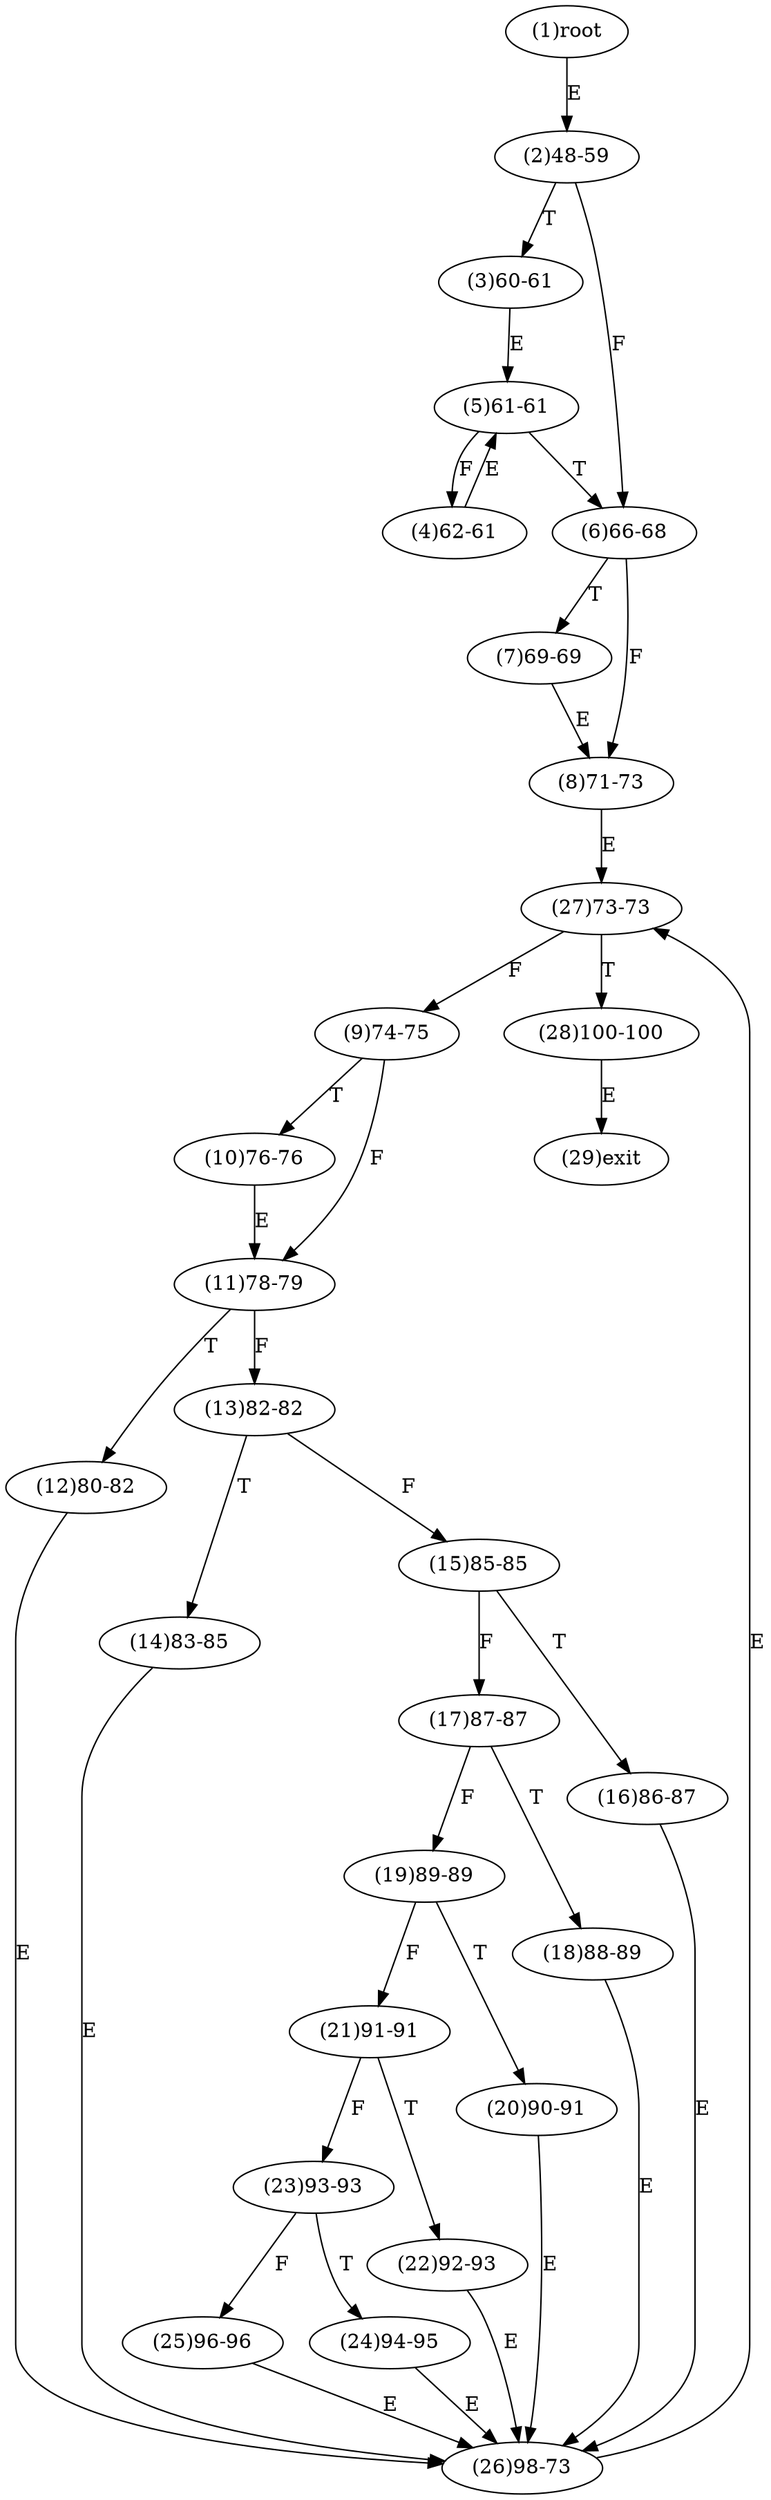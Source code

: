 digraph "" { 
1[ label="(1)root"];
2[ label="(2)48-59"];
3[ label="(3)60-61"];
4[ label="(4)62-61"];
5[ label="(5)61-61"];
6[ label="(6)66-68"];
7[ label="(7)69-69"];
8[ label="(8)71-73"];
9[ label="(9)74-75"];
10[ label="(10)76-76"];
11[ label="(11)78-79"];
12[ label="(12)80-82"];
13[ label="(13)82-82"];
14[ label="(14)83-85"];
15[ label="(15)85-85"];
17[ label="(17)87-87"];
16[ label="(16)86-87"];
19[ label="(19)89-89"];
18[ label="(18)88-89"];
21[ label="(21)91-91"];
20[ label="(20)90-91"];
23[ label="(23)93-93"];
22[ label="(22)92-93"];
25[ label="(25)96-96"];
24[ label="(24)94-95"];
27[ label="(27)73-73"];
26[ label="(26)98-73"];
29[ label="(29)exit"];
28[ label="(28)100-100"];
1->2[ label="E"];
2->6[ label="F"];
2->3[ label="T"];
3->5[ label="E"];
4->5[ label="E"];
5->4[ label="F"];
5->6[ label="T"];
6->8[ label="F"];
6->7[ label="T"];
7->8[ label="E"];
8->27[ label="E"];
9->11[ label="F"];
9->10[ label="T"];
10->11[ label="E"];
11->13[ label="F"];
11->12[ label="T"];
12->26[ label="E"];
13->15[ label="F"];
13->14[ label="T"];
14->26[ label="E"];
15->17[ label="F"];
15->16[ label="T"];
16->26[ label="E"];
17->19[ label="F"];
17->18[ label="T"];
18->26[ label="E"];
19->21[ label="F"];
19->20[ label="T"];
20->26[ label="E"];
21->23[ label="F"];
21->22[ label="T"];
22->26[ label="E"];
23->25[ label="F"];
23->24[ label="T"];
24->26[ label="E"];
25->26[ label="E"];
26->27[ label="E"];
27->9[ label="F"];
27->28[ label="T"];
28->29[ label="E"];
}